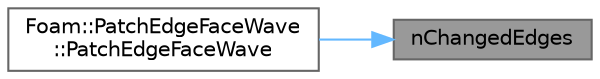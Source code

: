 digraph "nChangedEdges"
{
 // LATEX_PDF_SIZE
  bgcolor="transparent";
  edge [fontname=Helvetica,fontsize=10,labelfontname=Helvetica,labelfontsize=10];
  node [fontname=Helvetica,fontsize=10,shape=box,height=0.2,width=0.4];
  rankdir="RL";
  Node1 [id="Node000001",label="nChangedEdges",height=0.2,width=0.4,color="gray40", fillcolor="grey60", style="filled", fontcolor="black",tooltip=" "];
  Node1 -> Node2 [id="edge1_Node000001_Node000002",dir="back",color="steelblue1",style="solid",tooltip=" "];
  Node2 [id="Node000002",label="Foam::PatchEdgeFaceWave\l::PatchEdgeFaceWave",height=0.2,width=0.4,color="grey40", fillcolor="white", style="filled",URL="$classFoam_1_1PatchEdgeFaceWave.html#a6a2d6cda74c2d7780b3d2f09b7640196",tooltip=" "];
}
